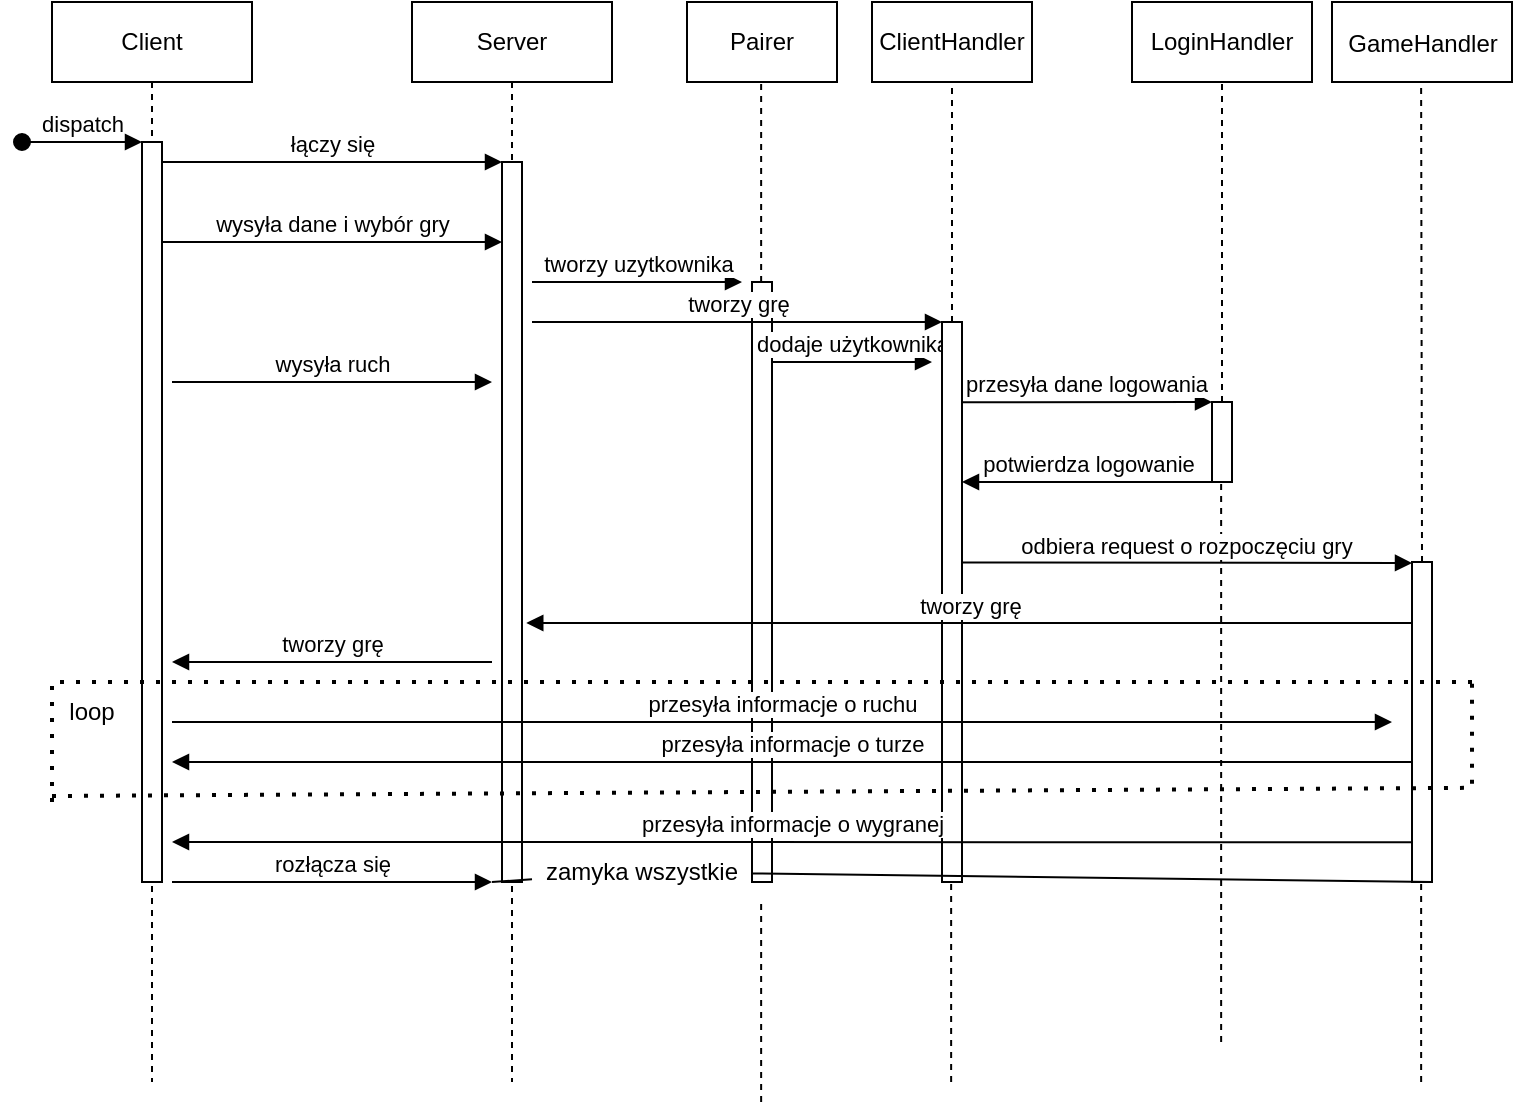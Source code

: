 <mxfile version="23.0.2" type="device">
  <diagram name="Page-1" id="2YBvvXClWsGukQMizWep">
    <mxGraphModel dx="913" dy="491" grid="1" gridSize="10" guides="1" tooltips="1" connect="1" arrows="1" fold="1" page="1" pageScale="1" pageWidth="850" pageHeight="1100" math="0" shadow="0">
      <root>
        <mxCell id="0" />
        <mxCell id="1" parent="0" />
        <mxCell id="aM9ryv3xv72pqoxQDRHE-1" value="Client" style="shape=umlLifeline;perimeter=lifelinePerimeter;whiteSpace=wrap;html=1;container=0;dropTarget=0;collapsible=0;recursiveResize=0;outlineConnect=0;portConstraint=eastwest;newEdgeStyle={&quot;edgeStyle&quot;:&quot;elbowEdgeStyle&quot;,&quot;elbow&quot;:&quot;vertical&quot;,&quot;curved&quot;:0,&quot;rounded&quot;:0};" parent="1" vertex="1">
          <mxGeometry x="40" y="40" width="100" height="540" as="geometry" />
        </mxCell>
        <mxCell id="aM9ryv3xv72pqoxQDRHE-2" value="" style="html=1;points=[];perimeter=orthogonalPerimeter;outlineConnect=0;targetShapes=umlLifeline;portConstraint=eastwest;newEdgeStyle={&quot;edgeStyle&quot;:&quot;elbowEdgeStyle&quot;,&quot;elbow&quot;:&quot;vertical&quot;,&quot;curved&quot;:0,&quot;rounded&quot;:0};" parent="aM9ryv3xv72pqoxQDRHE-1" vertex="1">
          <mxGeometry x="45" y="70" width="10" height="370" as="geometry" />
        </mxCell>
        <mxCell id="aM9ryv3xv72pqoxQDRHE-3" value="dispatch" style="html=1;verticalAlign=bottom;startArrow=oval;endArrow=block;startSize=8;edgeStyle=elbowEdgeStyle;elbow=vertical;curved=0;rounded=0;" parent="aM9ryv3xv72pqoxQDRHE-1" target="aM9ryv3xv72pqoxQDRHE-2" edge="1">
          <mxGeometry relative="1" as="geometry">
            <mxPoint x="-15" y="70" as="sourcePoint" />
          </mxGeometry>
        </mxCell>
        <mxCell id="aM9ryv3xv72pqoxQDRHE-5" value="Server" style="shape=umlLifeline;perimeter=lifelinePerimeter;whiteSpace=wrap;html=1;container=0;dropTarget=0;collapsible=0;recursiveResize=0;outlineConnect=0;portConstraint=eastwest;newEdgeStyle={&quot;edgeStyle&quot;:&quot;elbowEdgeStyle&quot;,&quot;elbow&quot;:&quot;vertical&quot;,&quot;curved&quot;:0,&quot;rounded&quot;:0};" parent="1" vertex="1">
          <mxGeometry x="220" y="40" width="100" height="540" as="geometry" />
        </mxCell>
        <mxCell id="aM9ryv3xv72pqoxQDRHE-6" value="" style="html=1;points=[];perimeter=orthogonalPerimeter;outlineConnect=0;targetShapes=umlLifeline;portConstraint=eastwest;newEdgeStyle={&quot;edgeStyle&quot;:&quot;elbowEdgeStyle&quot;,&quot;elbow&quot;:&quot;vertical&quot;,&quot;curved&quot;:0,&quot;rounded&quot;:0};" parent="aM9ryv3xv72pqoxQDRHE-5" vertex="1">
          <mxGeometry x="45" y="80" width="10" height="360" as="geometry" />
        </mxCell>
        <mxCell id="aM9ryv3xv72pqoxQDRHE-7" value="łączy się" style="html=1;verticalAlign=bottom;endArrow=block;edgeStyle=elbowEdgeStyle;elbow=vertical;curved=0;rounded=0;" parent="1" source="aM9ryv3xv72pqoxQDRHE-2" target="aM9ryv3xv72pqoxQDRHE-6" edge="1">
          <mxGeometry relative="1" as="geometry">
            <mxPoint x="195" y="130" as="sourcePoint" />
            <Array as="points">
              <mxPoint x="180" y="120" />
            </Array>
          </mxGeometry>
        </mxCell>
        <mxCell id="aM9ryv3xv72pqoxQDRHE-9" value="wysyła dane i wybór gry" style="html=1;verticalAlign=bottom;endArrow=block;edgeStyle=elbowEdgeStyle;elbow=horizontal;curved=0;rounded=0;" parent="1" source="aM9ryv3xv72pqoxQDRHE-2" target="aM9ryv3xv72pqoxQDRHE-6" edge="1">
          <mxGeometry relative="1" as="geometry">
            <mxPoint x="175" y="160" as="sourcePoint" />
            <Array as="points">
              <mxPoint x="200" y="160" />
            </Array>
            <mxPoint x="340" y="150" as="targetPoint" />
          </mxGeometry>
        </mxCell>
        <mxCell id="8lF7yaq4pHystT6_2i3B-6" value="wysyła ruch" style="html=1;verticalAlign=bottom;endArrow=block;edgeStyle=elbowEdgeStyle;elbow=horizontal;curved=0;rounded=0;" edge="1" parent="1">
          <mxGeometry relative="1" as="geometry">
            <mxPoint x="100" y="230" as="sourcePoint" />
            <Array as="points">
              <mxPoint x="205" y="230" />
            </Array>
            <mxPoint x="260" y="230" as="targetPoint" />
          </mxGeometry>
        </mxCell>
        <mxCell id="8lF7yaq4pHystT6_2i3B-7" value="rozłącza się" style="html=1;verticalAlign=bottom;endArrow=block;edgeStyle=elbowEdgeStyle;elbow=vertical;curved=0;rounded=0;" edge="1" parent="1">
          <mxGeometry relative="1" as="geometry">
            <mxPoint x="100" y="480" as="sourcePoint" />
            <Array as="points">
              <mxPoint x="205" y="480" />
            </Array>
            <mxPoint x="260" y="480" as="targetPoint" />
          </mxGeometry>
        </mxCell>
        <mxCell id="8lF7yaq4pHystT6_2i3B-9" value="" style="html=1;points=[];perimeter=orthogonalPerimeter;outlineConnect=0;targetShapes=umlLifeline;portConstraint=eastwest;newEdgeStyle={&quot;edgeStyle&quot;:&quot;elbowEdgeStyle&quot;,&quot;elbow&quot;:&quot;vertical&quot;,&quot;curved&quot;:0,&quot;rounded&quot;:0};" vertex="1" parent="1">
          <mxGeometry x="390" y="180" width="10" height="300" as="geometry" />
        </mxCell>
        <mxCell id="8lF7yaq4pHystT6_2i3B-10" value="tworzy uzytkownika" style="html=1;verticalAlign=bottom;endArrow=block;edgeStyle=elbowEdgeStyle;elbow=horizontal;curved=0;rounded=0;" edge="1" parent="1">
          <mxGeometry relative="1" as="geometry">
            <mxPoint x="280" y="180" as="sourcePoint" />
            <Array as="points">
              <mxPoint x="385" y="180" />
            </Array>
            <mxPoint x="385" y="180" as="targetPoint" />
          </mxGeometry>
        </mxCell>
        <mxCell id="8lF7yaq4pHystT6_2i3B-12" value="" style="rounded=0;whiteSpace=wrap;html=1;" vertex="1" parent="1">
          <mxGeometry x="357.5" y="40" width="75" height="40" as="geometry" />
        </mxCell>
        <mxCell id="8lF7yaq4pHystT6_2i3B-13" value="tworzy grę" style="html=1;verticalAlign=bottom;endArrow=block;edgeStyle=elbowEdgeStyle;elbow=horizontal;curved=0;rounded=0;" edge="1" parent="1" target="8lF7yaq4pHystT6_2i3B-19">
          <mxGeometry relative="1" as="geometry">
            <mxPoint x="280" y="200" as="sourcePoint" />
            <Array as="points">
              <mxPoint x="385" y="200" />
            </Array>
            <mxPoint x="470" y="200" as="targetPoint" />
          </mxGeometry>
        </mxCell>
        <mxCell id="8lF7yaq4pHystT6_2i3B-14" value="dodaje użytkownika" style="html=1;verticalAlign=bottom;endArrow=block;edgeStyle=elbowEdgeStyle;elbow=vertical;curved=0;rounded=0;" edge="1" parent="1">
          <mxGeometry relative="1" as="geometry">
            <mxPoint x="400" y="220" as="sourcePoint" />
            <Array as="points" />
            <mxPoint x="480" y="220" as="targetPoint" />
          </mxGeometry>
        </mxCell>
        <mxCell id="8lF7yaq4pHystT6_2i3B-15" value="Pairer" style="text;html=1;strokeColor=none;fillColor=none;align=center;verticalAlign=middle;whiteSpace=wrap;rounded=0;" vertex="1" parent="1">
          <mxGeometry x="365" y="45" width="60" height="30" as="geometry" />
        </mxCell>
        <mxCell id="8lF7yaq4pHystT6_2i3B-16" value="" style="endArrow=none;dashed=1;html=1;rounded=0;entryX=0.5;entryY=1;entryDx=0;entryDy=0;" edge="1" parent="1">
          <mxGeometry width="50" height="50" relative="1" as="geometry">
            <mxPoint x="394.57" y="180" as="sourcePoint" />
            <mxPoint x="394.57" y="80" as="targetPoint" />
          </mxGeometry>
        </mxCell>
        <mxCell id="8lF7yaq4pHystT6_2i3B-17" value="" style="rounded=0;whiteSpace=wrap;html=1;" vertex="1" parent="1">
          <mxGeometry x="450" y="40" width="80" height="40" as="geometry" />
        </mxCell>
        <mxCell id="8lF7yaq4pHystT6_2i3B-18" value="ClientHandler" style="text;html=1;strokeColor=none;fillColor=none;align=center;verticalAlign=middle;whiteSpace=wrap;rounded=0;" vertex="1" parent="1">
          <mxGeometry x="450" y="47.5" width="80" height="25" as="geometry" />
        </mxCell>
        <mxCell id="8lF7yaq4pHystT6_2i3B-19" value="" style="html=1;points=[];perimeter=orthogonalPerimeter;outlineConnect=0;targetShapes=umlLifeline;portConstraint=eastwest;newEdgeStyle={&quot;edgeStyle&quot;:&quot;elbowEdgeStyle&quot;,&quot;elbow&quot;:&quot;vertical&quot;,&quot;curved&quot;:0,&quot;rounded&quot;:0};" vertex="1" parent="1">
          <mxGeometry x="485" y="200" width="10" height="280" as="geometry" />
        </mxCell>
        <mxCell id="8lF7yaq4pHystT6_2i3B-20" value="" style="endArrow=none;dashed=1;html=1;rounded=0;entryX=0.5;entryY=1;entryDx=0;entryDy=0;" edge="1" parent="1" source="8lF7yaq4pHystT6_2i3B-19" target="8lF7yaq4pHystT6_2i3B-17">
          <mxGeometry width="50" height="50" relative="1" as="geometry">
            <mxPoint x="220" y="230" as="sourcePoint" />
            <mxPoint x="270" y="180" as="targetPoint" />
          </mxGeometry>
        </mxCell>
        <mxCell id="8lF7yaq4pHystT6_2i3B-21" value="przesyła dane logowania" style="html=1;verticalAlign=bottom;endArrow=block;edgeStyle=elbowEdgeStyle;elbow=vertical;curved=0;rounded=0;" edge="1" parent="1">
          <mxGeometry relative="1" as="geometry">
            <mxPoint x="495" y="240.13" as="sourcePoint" />
            <Array as="points" />
            <mxPoint x="620" y="240" as="targetPoint" />
          </mxGeometry>
        </mxCell>
        <mxCell id="8lF7yaq4pHystT6_2i3B-22" value="" style="html=1;points=[];perimeter=orthogonalPerimeter;outlineConnect=0;targetShapes=umlLifeline;portConstraint=eastwest;newEdgeStyle={&quot;edgeStyle&quot;:&quot;elbowEdgeStyle&quot;,&quot;elbow&quot;:&quot;vertical&quot;,&quot;curved&quot;:0,&quot;rounded&quot;:0};" vertex="1" parent="1">
          <mxGeometry x="620" y="240" width="10" height="40" as="geometry" />
        </mxCell>
        <mxCell id="8lF7yaq4pHystT6_2i3B-24" value="potwierdza logowanie" style="html=1;verticalAlign=bottom;endArrow=block;edgeStyle=elbowEdgeStyle;elbow=vertical;curved=0;rounded=0;" edge="1" parent="1" source="8lF7yaq4pHystT6_2i3B-22">
          <mxGeometry relative="1" as="geometry">
            <mxPoint x="585" y="280.26" as="sourcePoint" />
            <Array as="points" />
            <mxPoint x="495" y="280" as="targetPoint" />
          </mxGeometry>
        </mxCell>
        <mxCell id="8lF7yaq4pHystT6_2i3B-25" value="" style="rounded=0;whiteSpace=wrap;html=1;" vertex="1" parent="1">
          <mxGeometry x="580" y="40" width="90" height="40" as="geometry" />
        </mxCell>
        <mxCell id="8lF7yaq4pHystT6_2i3B-26" value="LoginHandler" style="text;html=1;strokeColor=none;fillColor=none;align=center;verticalAlign=middle;whiteSpace=wrap;rounded=0;" vertex="1" parent="1">
          <mxGeometry x="595" y="45" width="60" height="30" as="geometry" />
        </mxCell>
        <mxCell id="8lF7yaq4pHystT6_2i3B-27" value="" style="endArrow=none;dashed=1;html=1;rounded=0;entryX=0.5;entryY=1;entryDx=0;entryDy=0;" edge="1" parent="1" source="8lF7yaq4pHystT6_2i3B-22" target="8lF7yaq4pHystT6_2i3B-25">
          <mxGeometry width="50" height="50" relative="1" as="geometry">
            <mxPoint x="570" y="240" as="sourcePoint" />
            <mxPoint x="620" y="190" as="targetPoint" />
          </mxGeometry>
        </mxCell>
        <mxCell id="8lF7yaq4pHystT6_2i3B-28" value="" style="endArrow=none;dashed=1;html=1;rounded=0;" edge="1" parent="1">
          <mxGeometry width="50" height="50" relative="1" as="geometry">
            <mxPoint x="624.57" y="560" as="sourcePoint" />
            <mxPoint x="624.57" y="280" as="targetPoint" />
          </mxGeometry>
        </mxCell>
        <mxCell id="8lF7yaq4pHystT6_2i3B-29" value="odbiera request o rozpoczęciu gry" style="html=1;verticalAlign=bottom;endArrow=block;edgeStyle=elbowEdgeStyle;elbow=vertical;curved=0;rounded=0;" edge="1" parent="1" target="8lF7yaq4pHystT6_2i3B-30">
          <mxGeometry relative="1" as="geometry">
            <mxPoint x="495" y="320.26" as="sourcePoint" />
            <Array as="points" />
            <mxPoint x="670" y="320" as="targetPoint" />
          </mxGeometry>
        </mxCell>
        <mxCell id="8lF7yaq4pHystT6_2i3B-30" value="" style="html=1;points=[];perimeter=orthogonalPerimeter;outlineConnect=0;targetShapes=umlLifeline;portConstraint=eastwest;newEdgeStyle={&quot;edgeStyle&quot;:&quot;elbowEdgeStyle&quot;,&quot;elbow&quot;:&quot;vertical&quot;,&quot;curved&quot;:0,&quot;rounded&quot;:0};" vertex="1" parent="1">
          <mxGeometry x="720" y="320" width="10" height="160" as="geometry" />
        </mxCell>
        <mxCell id="8lF7yaq4pHystT6_2i3B-31" value="tworzy grę" style="html=1;verticalAlign=bottom;endArrow=block;edgeStyle=elbowEdgeStyle;elbow=vertical;curved=0;rounded=0;" edge="1" parent="1" source="8lF7yaq4pHystT6_2i3B-30">
          <mxGeometry relative="1" as="geometry">
            <mxPoint x="670" y="350" as="sourcePoint" />
            <Array as="points" />
            <mxPoint x="277.13" y="350.349" as="targetPoint" />
          </mxGeometry>
        </mxCell>
        <mxCell id="8lF7yaq4pHystT6_2i3B-32" value="" style="rounded=0;whiteSpace=wrap;html=1;" vertex="1" parent="1">
          <mxGeometry x="680" y="40" width="90" height="40" as="geometry" />
        </mxCell>
        <mxCell id="8lF7yaq4pHystT6_2i3B-34" value="" style="endArrow=none;dashed=1;html=1;rounded=0;entryX=0.355;entryY=1.156;entryDx=0;entryDy=0;entryPerimeter=0;" edge="1" parent="1">
          <mxGeometry width="50" height="50" relative="1" as="geometry">
            <mxPoint x="725.01" y="320" as="sourcePoint" />
            <mxPoint x="724.565" y="82.57" as="targetPoint" />
          </mxGeometry>
        </mxCell>
        <mxCell id="8lF7yaq4pHystT6_2i3B-35" value="GameHandler" style="text;html=1;strokeColor=none;fillColor=none;align=center;verticalAlign=middle;whiteSpace=wrap;rounded=0;" vertex="1" parent="1">
          <mxGeometry x="687.5" y="45" width="75" height="32.5" as="geometry" />
        </mxCell>
        <mxCell id="8lF7yaq4pHystT6_2i3B-36" value="tworzy grę" style="html=1;verticalAlign=bottom;endArrow=block;edgeStyle=elbowEdgeStyle;elbow=vertical;curved=0;rounded=0;" edge="1" parent="1">
          <mxGeometry relative="1" as="geometry">
            <mxPoint x="260" y="370" as="sourcePoint" />
            <Array as="points" />
            <mxPoint x="100.0" y="369.609" as="targetPoint" />
          </mxGeometry>
        </mxCell>
        <mxCell id="8lF7yaq4pHystT6_2i3B-37" value="przesyła informacje o ruchu" style="html=1;verticalAlign=bottom;endArrow=block;edgeStyle=elbowEdgeStyle;elbow=vertical;curved=0;rounded=0;" edge="1" parent="1">
          <mxGeometry relative="1" as="geometry">
            <mxPoint x="100" y="400" as="sourcePoint" />
            <Array as="points" />
            <mxPoint x="710" y="400" as="targetPoint" />
          </mxGeometry>
        </mxCell>
        <mxCell id="8lF7yaq4pHystT6_2i3B-38" value="przesyła informacje o turze" style="html=1;verticalAlign=bottom;endArrow=block;edgeStyle=elbowEdgeStyle;elbow=vertical;curved=0;rounded=0;" edge="1" parent="1">
          <mxGeometry relative="1" as="geometry">
            <mxPoint x="720" y="420" as="sourcePoint" />
            <Array as="points" />
            <mxPoint x="100" y="420" as="targetPoint" />
          </mxGeometry>
        </mxCell>
        <mxCell id="8lF7yaq4pHystT6_2i3B-39" value="przesyła informacje o wygranej" style="html=1;verticalAlign=bottom;endArrow=block;edgeStyle=elbowEdgeStyle;elbow=vertical;curved=0;rounded=0;" edge="1" parent="1">
          <mxGeometry relative="1" as="geometry">
            <mxPoint x="720" y="460.13" as="sourcePoint" />
            <Array as="points" />
            <mxPoint x="100" y="460.13" as="targetPoint" />
          </mxGeometry>
        </mxCell>
        <mxCell id="8lF7yaq4pHystT6_2i3B-41" value="" style="endArrow=none;html=1;rounded=0;" edge="1" parent="1" source="8lF7yaq4pHystT6_2i3B-42">
          <mxGeometry width="50" height="50" relative="1" as="geometry">
            <mxPoint x="260" y="480" as="sourcePoint" />
            <mxPoint x="730" y="480" as="targetPoint" />
          </mxGeometry>
        </mxCell>
        <mxCell id="8lF7yaq4pHystT6_2i3B-43" value="" style="endArrow=none;html=1;rounded=0;" edge="1" parent="1" target="8lF7yaq4pHystT6_2i3B-42">
          <mxGeometry width="50" height="50" relative="1" as="geometry">
            <mxPoint x="260" y="480" as="sourcePoint" />
            <mxPoint x="730" y="480" as="targetPoint" />
          </mxGeometry>
        </mxCell>
        <mxCell id="8lF7yaq4pHystT6_2i3B-42" value="zamyka wszystkie" style="text;html=1;strokeColor=none;fillColor=none;align=center;verticalAlign=middle;whiteSpace=wrap;rounded=0;" vertex="1" parent="1">
          <mxGeometry x="280" y="460" width="110" height="30" as="geometry" />
        </mxCell>
        <mxCell id="8lF7yaq4pHystT6_2i3B-44" value="" style="endArrow=none;dashed=1;html=1;rounded=0;" edge="1" parent="1">
          <mxGeometry width="50" height="50" relative="1" as="geometry">
            <mxPoint x="489.57" y="580" as="sourcePoint" />
            <mxPoint x="489.57" y="480" as="targetPoint" />
            <Array as="points">
              <mxPoint x="489.57" y="530" />
            </Array>
          </mxGeometry>
        </mxCell>
        <mxCell id="8lF7yaq4pHystT6_2i3B-45" value="" style="endArrow=none;dashed=1;html=1;rounded=0;" edge="1" parent="1">
          <mxGeometry width="50" height="50" relative="1" as="geometry">
            <mxPoint x="724.57" y="580" as="sourcePoint" />
            <mxPoint x="724.57" y="480" as="targetPoint" />
            <Array as="points">
              <mxPoint x="724.57" y="530" />
            </Array>
          </mxGeometry>
        </mxCell>
        <mxCell id="8lF7yaq4pHystT6_2i3B-46" value="" style="endArrow=none;dashed=1;html=1;rounded=0;" edge="1" parent="1">
          <mxGeometry width="50" height="50" relative="1" as="geometry">
            <mxPoint x="394.57" y="590" as="sourcePoint" />
            <mxPoint x="394.57" y="490" as="targetPoint" />
            <Array as="points">
              <mxPoint x="394.57" y="540" />
            </Array>
          </mxGeometry>
        </mxCell>
        <mxCell id="8lF7yaq4pHystT6_2i3B-48" value="" style="endArrow=none;dashed=1;html=1;dashPattern=1 3;strokeWidth=2;rounded=0;" edge="1" parent="1">
          <mxGeometry width="50" height="50" relative="1" as="geometry">
            <mxPoint x="40" y="437" as="sourcePoint" />
            <mxPoint x="750" y="380" as="targetPoint" />
            <Array as="points">
              <mxPoint x="750" y="432.91" />
            </Array>
          </mxGeometry>
        </mxCell>
        <mxCell id="8lF7yaq4pHystT6_2i3B-49" value="" style="endArrow=none;dashed=1;html=1;dashPattern=1 3;strokeWidth=2;rounded=0;" edge="1" parent="1">
          <mxGeometry width="50" height="50" relative="1" as="geometry">
            <mxPoint x="40" y="440" as="sourcePoint" />
            <mxPoint x="750" y="380" as="targetPoint" />
            <Array as="points">
              <mxPoint x="40" y="380" />
            </Array>
          </mxGeometry>
        </mxCell>
        <mxCell id="8lF7yaq4pHystT6_2i3B-50" value="loop" style="text;html=1;strokeColor=none;fillColor=none;align=center;verticalAlign=middle;whiteSpace=wrap;rounded=0;" vertex="1" parent="1">
          <mxGeometry x="30" y="380" width="60" height="30" as="geometry" />
        </mxCell>
      </root>
    </mxGraphModel>
  </diagram>
</mxfile>
